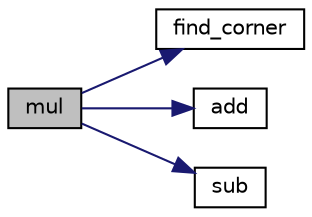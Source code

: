 digraph "mul"
{
  edge [fontname="Helvetica",fontsize="10",labelfontname="Helvetica",labelfontsize="10"];
  node [fontname="Helvetica",fontsize="10",shape=record];
  rankdir="LR";
  Node1 [label="mul",height=0.2,width=0.4,color="black", fillcolor="grey75", style="filled", fontcolor="black"];
  Node1 -> Node2 [color="midnightblue",fontsize="10",style="solid",fontname="Helvetica"];
  Node2 [label="find_corner",height=0.2,width=0.4,color="black", fillcolor="white", style="filled",URL="$Strassen_8cpp.html#a5a2b10f452cae73b4f00d593c96ce751"];
  Node1 -> Node3 [color="midnightblue",fontsize="10",style="solid",fontname="Helvetica"];
  Node3 [label="add",height=0.2,width=0.4,color="black", fillcolor="white", style="filled",URL="$Strassen_8cpp.html#a647e3a5e4e5a7eb64b3b56c1f62c44ca"];
  Node1 -> Node4 [color="midnightblue",fontsize="10",style="solid",fontname="Helvetica"];
  Node4 [label="sub",height=0.2,width=0.4,color="black", fillcolor="white", style="filled",URL="$Strassen_8cpp.html#abcff7c86f333055c63829c0079479eab"];
}
